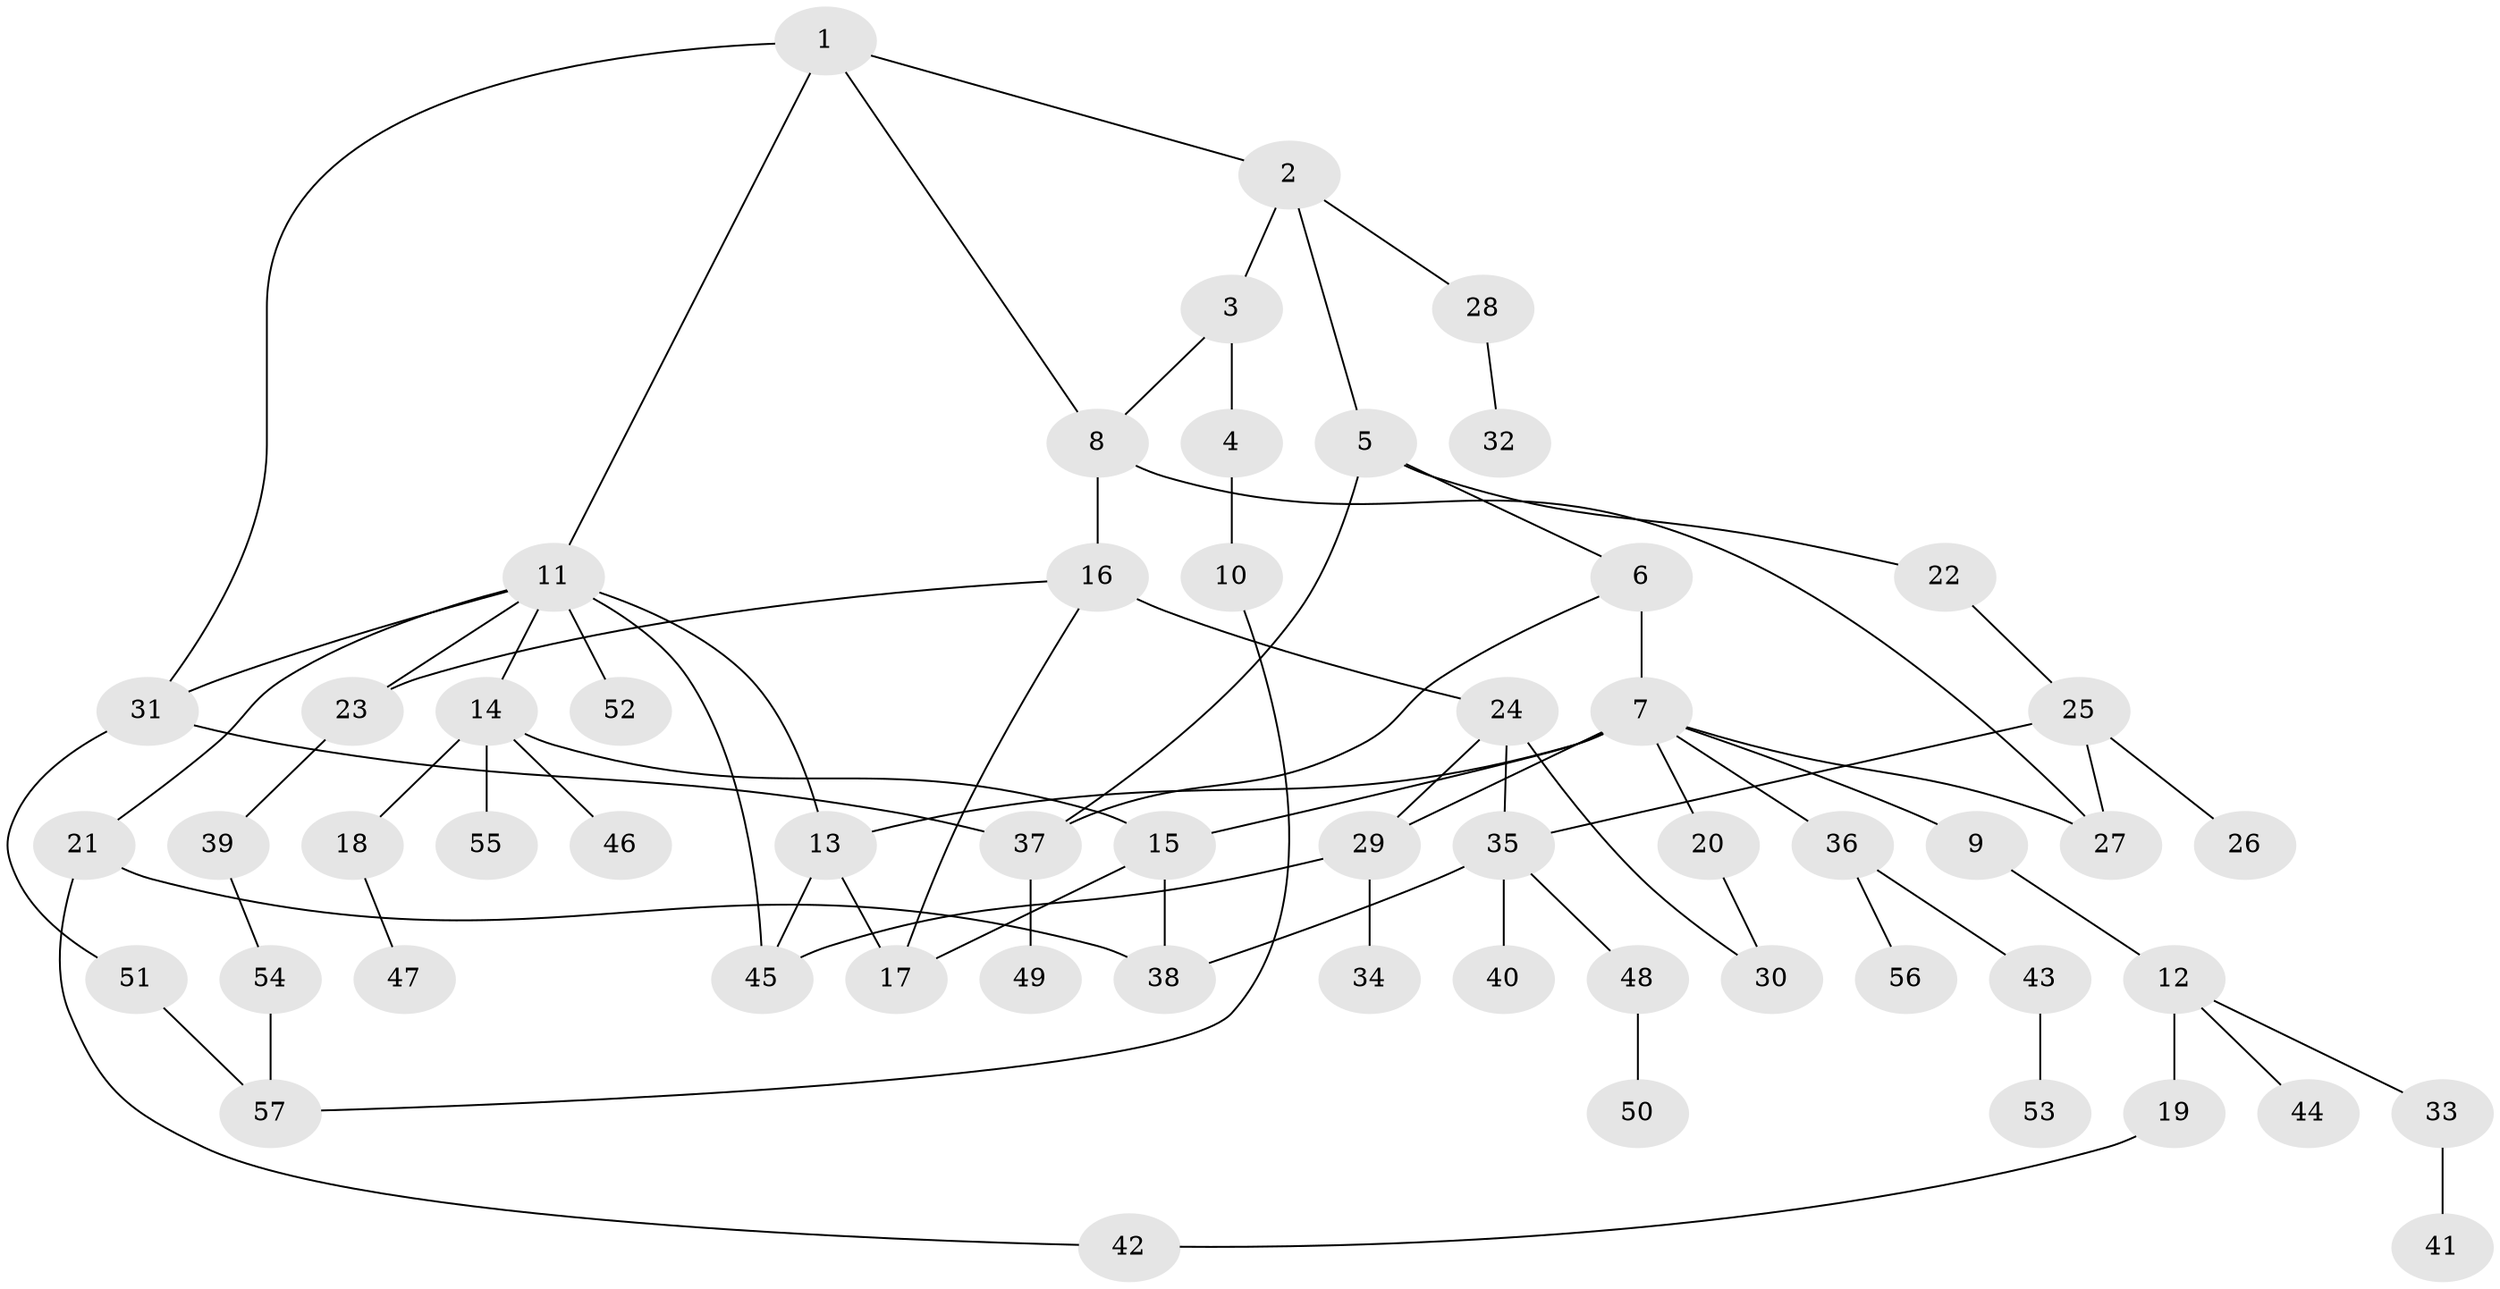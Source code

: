 // original degree distribution, {5: 0.03508771929824561, 4: 0.10526315789473684, 3: 0.19298245614035087, 6: 0.017543859649122806, 7: 0.017543859649122806, 9: 0.008771929824561403, 1: 0.35964912280701755, 2: 0.2631578947368421}
// Generated by graph-tools (version 1.1) at 2025/34/03/09/25 02:34:04]
// undirected, 57 vertices, 77 edges
graph export_dot {
graph [start="1"]
  node [color=gray90,style=filled];
  1;
  2;
  3;
  4;
  5;
  6;
  7;
  8;
  9;
  10;
  11;
  12;
  13;
  14;
  15;
  16;
  17;
  18;
  19;
  20;
  21;
  22;
  23;
  24;
  25;
  26;
  27;
  28;
  29;
  30;
  31;
  32;
  33;
  34;
  35;
  36;
  37;
  38;
  39;
  40;
  41;
  42;
  43;
  44;
  45;
  46;
  47;
  48;
  49;
  50;
  51;
  52;
  53;
  54;
  55;
  56;
  57;
  1 -- 2 [weight=1.0];
  1 -- 8 [weight=1.0];
  1 -- 11 [weight=1.0];
  1 -- 31 [weight=1.0];
  2 -- 3 [weight=1.0];
  2 -- 5 [weight=1.0];
  2 -- 28 [weight=1.0];
  3 -- 4 [weight=1.0];
  3 -- 8 [weight=1.0];
  4 -- 10 [weight=1.0];
  5 -- 6 [weight=1.0];
  5 -- 22 [weight=1.0];
  5 -- 37 [weight=1.0];
  6 -- 7 [weight=3.0];
  6 -- 37 [weight=1.0];
  7 -- 9 [weight=1.0];
  7 -- 13 [weight=1.0];
  7 -- 15 [weight=1.0];
  7 -- 20 [weight=1.0];
  7 -- 27 [weight=1.0];
  7 -- 29 [weight=1.0];
  7 -- 36 [weight=1.0];
  8 -- 16 [weight=1.0];
  8 -- 27 [weight=1.0];
  9 -- 12 [weight=1.0];
  10 -- 57 [weight=1.0];
  11 -- 13 [weight=1.0];
  11 -- 14 [weight=1.0];
  11 -- 21 [weight=1.0];
  11 -- 23 [weight=1.0];
  11 -- 31 [weight=1.0];
  11 -- 45 [weight=1.0];
  11 -- 52 [weight=1.0];
  12 -- 19 [weight=3.0];
  12 -- 33 [weight=1.0];
  12 -- 44 [weight=1.0];
  13 -- 17 [weight=1.0];
  13 -- 45 [weight=2.0];
  14 -- 15 [weight=1.0];
  14 -- 18 [weight=1.0];
  14 -- 46 [weight=2.0];
  14 -- 55 [weight=1.0];
  15 -- 17 [weight=1.0];
  15 -- 38 [weight=1.0];
  16 -- 17 [weight=1.0];
  16 -- 23 [weight=1.0];
  16 -- 24 [weight=2.0];
  18 -- 47 [weight=1.0];
  19 -- 42 [weight=1.0];
  20 -- 30 [weight=1.0];
  21 -- 38 [weight=1.0];
  21 -- 42 [weight=1.0];
  22 -- 25 [weight=1.0];
  23 -- 39 [weight=1.0];
  24 -- 29 [weight=1.0];
  24 -- 30 [weight=1.0];
  24 -- 35 [weight=1.0];
  25 -- 26 [weight=1.0];
  25 -- 27 [weight=1.0];
  25 -- 35 [weight=1.0];
  28 -- 32 [weight=1.0];
  29 -- 34 [weight=3.0];
  29 -- 45 [weight=1.0];
  31 -- 37 [weight=1.0];
  31 -- 51 [weight=1.0];
  33 -- 41 [weight=1.0];
  35 -- 38 [weight=1.0];
  35 -- 40 [weight=1.0];
  35 -- 48 [weight=1.0];
  36 -- 43 [weight=1.0];
  36 -- 56 [weight=1.0];
  37 -- 49 [weight=1.0];
  39 -- 54 [weight=1.0];
  43 -- 53 [weight=1.0];
  48 -- 50 [weight=1.0];
  51 -- 57 [weight=1.0];
  54 -- 57 [weight=1.0];
}
